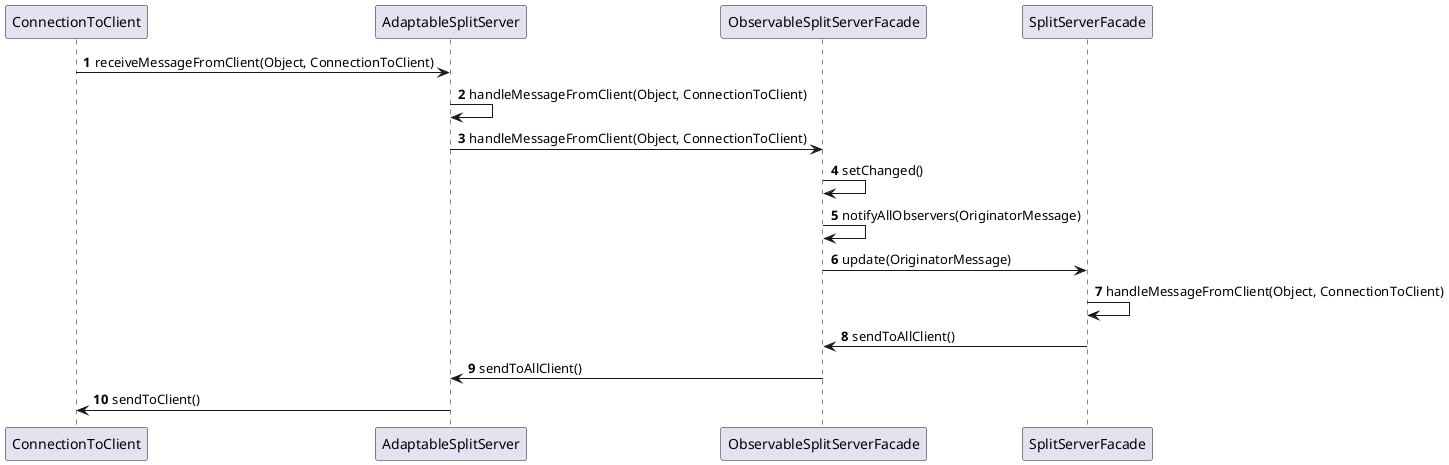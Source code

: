 @startuml

autonumber
participant ConnectionToClient
participant AdaptableSplitServer
participant ObservableSplitServerFacade
participant SplitServerFacade

ConnectionToClient -> AdaptableSplitServer: receiveMessageFromClient(Object, ConnectionToClient)
AdaptableSplitServer -> AdaptableSplitServer: handleMessageFromClient(Object, ConnectionToClient)
AdaptableSplitServer -> ObservableSplitServerFacade: handleMessageFromClient(Object, ConnectionToClient)
ObservableSplitServerFacade -> ObservableSplitServerFacade: setChanged()
ObservableSplitServerFacade -> ObservableSplitServerFacade: notifyAllObservers(OriginatorMessage)
ObservableSplitServerFacade -> SplitServerFacade: update(OriginatorMessage)
SplitServerFacade -> SplitServerFacade: handleMessageFromClient(Object, ConnectionToClient)
ObservableSplitServerFacade <- SplitServerFacade: sendToAllClient()
ObservableSplitServerFacade -> AdaptableSplitServer: sendToAllClient()
AdaptableSplitServer -> ConnectionToClient: sendToClient()
@enduml

